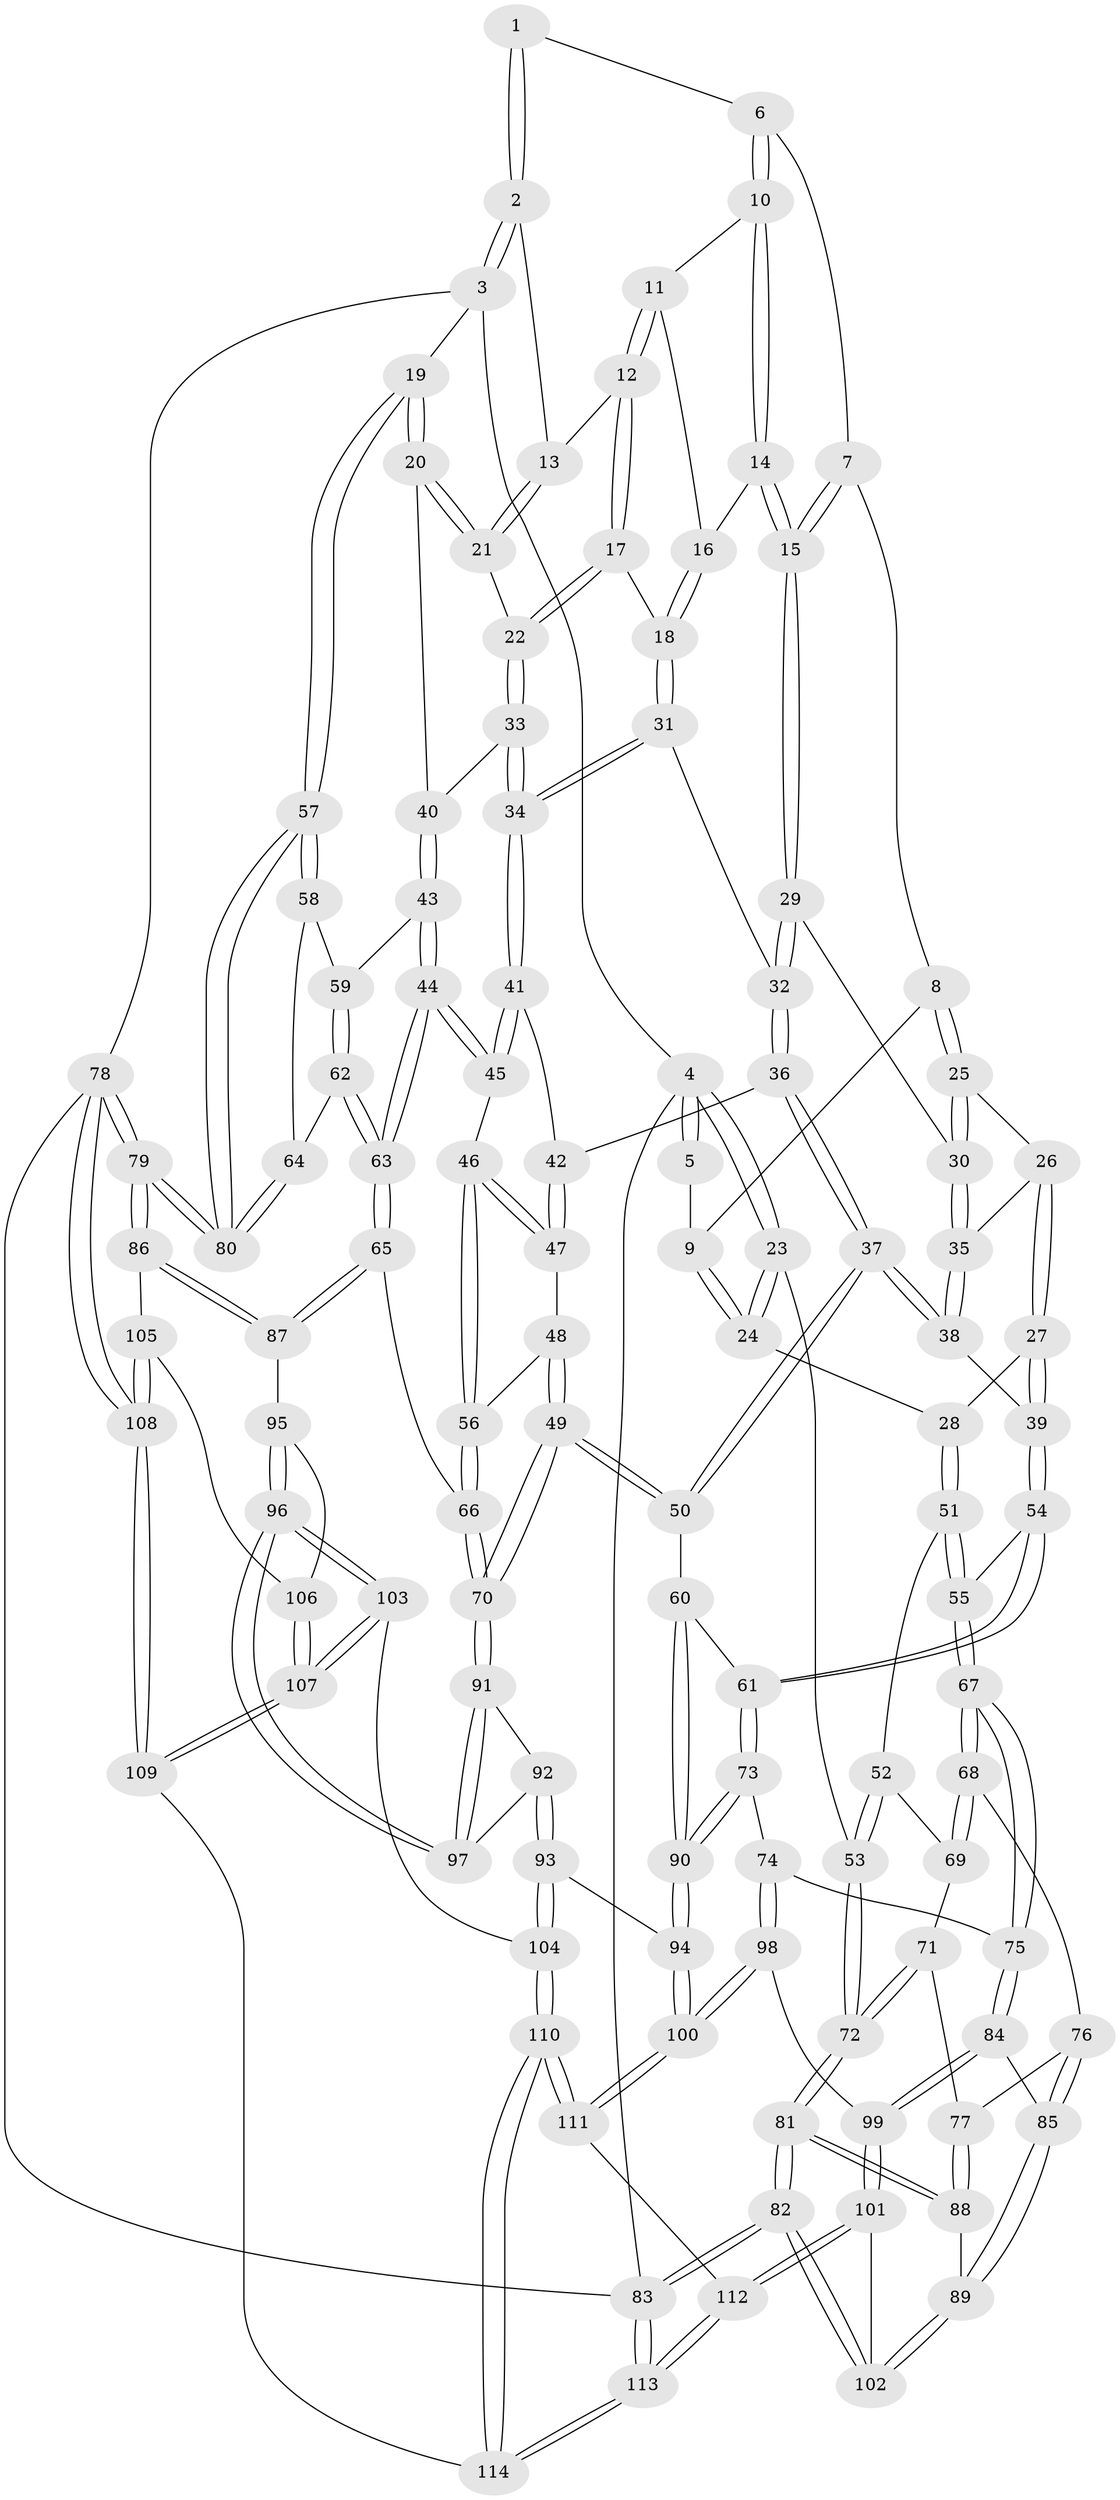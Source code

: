 // Generated by graph-tools (version 1.1) at 2025/27/03/09/25 03:27:05]
// undirected, 114 vertices, 282 edges
graph export_dot {
graph [start="1"]
  node [color=gray90,style=filled];
  1 [pos="+0.5153343186198676+0"];
  2 [pos="+1+0"];
  3 [pos="+1+0"];
  4 [pos="+0+0"];
  5 [pos="+0.3034055493077586+0"];
  6 [pos="+0.5428350266308464+0.04154243276467853"];
  7 [pos="+0.42202413065371314+0.1464305855810296"];
  8 [pos="+0.3417089750933602+0.20338798640954464"];
  9 [pos="+0.2732301824541714+0.1532127187130861"];
  10 [pos="+0.5699572664090464+0.09130799399145594"];
  11 [pos="+0.7208443642371248+0.11548646206616088"];
  12 [pos="+0.8695673925264695+0.08281061232505818"];
  13 [pos="+0.9033797785952148+0.040268242664076824"];
  14 [pos="+0.5730858609059174+0.23003633470300144"];
  15 [pos="+0.5670348890813883+0.25160868701168315"];
  16 [pos="+0.6914446187071561+0.20059685700709634"];
  17 [pos="+0.8681089741045435+0.08801694057616269"];
  18 [pos="+0.7883867362067959+0.2617939216079055"];
  19 [pos="+1+0.36789370063878335"];
  20 [pos="+1+0.36012473927801697"];
  21 [pos="+0.9995736794385518+0.3363967165403885"];
  22 [pos="+0.938346920776226+0.33942241496100317"];
  23 [pos="+0+0.1763918723976584"];
  24 [pos="+0.15042694610034724+0.21081836031070106"];
  25 [pos="+0.359307326577083+0.2358432742804519"];
  26 [pos="+0.34585933619452963+0.2921537568336772"];
  27 [pos="+0.27362001314033246+0.391444773746768"];
  28 [pos="+0.23227265913847758+0.40665253598337797"];
  29 [pos="+0.5596471804182037+0.2829255963581028"];
  30 [pos="+0.5468989934535639+0.28364809428760923"];
  31 [pos="+0.7842124871814151+0.2947798604442023"];
  32 [pos="+0.5794762870639567+0.310263694096084"];
  33 [pos="+0.8845472648751894+0.3588512399068337"];
  34 [pos="+0.8281850806147185+0.3725181721841682"];
  35 [pos="+0.4234362869258496+0.38406738663998014"];
  36 [pos="+0.590244958990037+0.3989323697490691"];
  37 [pos="+0.5522815842220825+0.4463075287029707"];
  38 [pos="+0.41249621110831464+0.444834855508331"];
  39 [pos="+0.4042243243665386+0.4517266042402172"];
  40 [pos="+0.9579273677617646+0.4612979669470979"];
  41 [pos="+0.8265124564425815+0.3774944823692726"];
  42 [pos="+0.6324131885558307+0.4227205071615219"];
  43 [pos="+0.9372609441683702+0.4900818375032632"];
  44 [pos="+0.8286846028614866+0.4627349060867379"];
  45 [pos="+0.8258896669387285+0.45914586569526245"];
  46 [pos="+0.7743274847838622+0.4882487430572108"];
  47 [pos="+0.6549069246419733+0.455238657440037"];
  48 [pos="+0.6565093681460036+0.4665917030087598"];
  49 [pos="+0.611896411973692+0.6458164654303213"];
  50 [pos="+0.5353214129242805+0.6201262451779479"];
  51 [pos="+0.19704350072142274+0.45819673996201044"];
  52 [pos="+0.15840160937012684+0.4715956212968824"];
  53 [pos="+0+0.4353616299185022"];
  54 [pos="+0.3880955531514847+0.5699977431361384"];
  55 [pos="+0.32195555849561136+0.581827375775044"];
  56 [pos="+0.7196938571883561+0.5629844938366603"];
  57 [pos="+1+0.4920361478591249"];
  58 [pos="+0.9542910036793936+0.5106395433359974"];
  59 [pos="+0.9506723940490802+0.5097113138515151"];
  60 [pos="+0.518713154123818+0.6242024292868261"];
  61 [pos="+0.464893656870086+0.6168161801524324"];
  62 [pos="+0.8980384055206889+0.6314850258937018"];
  63 [pos="+0.8715759483776713+0.6400342072123363"];
  64 [pos="+1+0.6273014173647139"];
  65 [pos="+0.8639155639206543+0.6495273410363595"];
  66 [pos="+0.6977953153706565+0.6346335563709393"];
  67 [pos="+0.27505836996951594+0.6554868954520792"];
  68 [pos="+0.17400246272133138+0.6539810689299439"];
  69 [pos="+0.16044693715650207+0.5929431887761265"];
  70 [pos="+0.6424714975906723+0.6627653624489974"];
  71 [pos="+0.007091533721865284+0.6123242858421273"];
  72 [pos="+0+0.525157320700536"];
  73 [pos="+0.3935770882299901+0.7176897417474639"];
  74 [pos="+0.35646112954831416+0.7305325951681949"];
  75 [pos="+0.2756451300405342+0.6574774920017242"];
  76 [pos="+0.1735625672885719+0.6544086154509723"];
  77 [pos="+0.09315914038867998+0.6744484751917365"];
  78 [pos="+1+1"];
  79 [pos="+1+0.9102655704947978"];
  80 [pos="+1+0.6487541324641091"];
  81 [pos="+0+0.8022676465688117"];
  82 [pos="+0+1"];
  83 [pos="+0+1"];
  84 [pos="+0.24150420846414272+0.8235050694078507"];
  85 [pos="+0.17659012901855645+0.8196158065727953"];
  86 [pos="+1+0.836549154930307"];
  87 [pos="+0.8726769162748813+0.7497658280285231"];
  88 [pos="+0.07348901798301513+0.7889442091807043"];
  89 [pos="+0.143343941102271+0.8311415982770883"];
  90 [pos="+0.4690915546661476+0.8275469419956384"];
  91 [pos="+0.6441909581856716+0.674720544132841"];
  92 [pos="+0.5482955124514788+0.8253702367940362"];
  93 [pos="+0.515228365750329+0.8563493347755908"];
  94 [pos="+0.4692712673242986+0.8303410697328745"];
  95 [pos="+0.7646746203937814+0.835965230732297"];
  96 [pos="+0.7357584765973554+0.8408934792746253"];
  97 [pos="+0.7211761150809389+0.8213163256914092"];
  98 [pos="+0.31904837360893046+0.8536453990820537"];
  99 [pos="+0.28494601241174833+0.8484125763491195"];
  100 [pos="+0.344442339620346+0.8697098271302435"];
  101 [pos="+0.2138034453283492+0.9849851563653762"];
  102 [pos="+0.12182552095502222+0.9034431409017596"];
  103 [pos="+0.7064941490986899+0.898109296581814"];
  104 [pos="+0.5596488859913363+0.9462315809221561"];
  105 [pos="+0.8839521719652889+0.899713706609412"];
  106 [pos="+0.8466484949256711+0.9019686923456643"];
  107 [pos="+0.8240667349127497+1"];
  108 [pos="+1+1"];
  109 [pos="+0.8583468421000647+1"];
  110 [pos="+0.48165208748648514+1"];
  111 [pos="+0.3512976129409657+0.9070088231376131"];
  112 [pos="+0.22540540021750682+1"];
  113 [pos="+0.21157839305555703+1"];
  114 [pos="+0.4805528926360326+1"];
  1 -- 2;
  1 -- 2;
  1 -- 6;
  2 -- 3;
  2 -- 3;
  2 -- 13;
  3 -- 4;
  3 -- 19;
  3 -- 78;
  4 -- 5;
  4 -- 5;
  4 -- 23;
  4 -- 23;
  4 -- 83;
  5 -- 9;
  6 -- 7;
  6 -- 10;
  6 -- 10;
  7 -- 8;
  7 -- 15;
  7 -- 15;
  8 -- 9;
  8 -- 25;
  8 -- 25;
  9 -- 24;
  9 -- 24;
  10 -- 11;
  10 -- 14;
  10 -- 14;
  11 -- 12;
  11 -- 12;
  11 -- 16;
  12 -- 13;
  12 -- 17;
  12 -- 17;
  13 -- 21;
  13 -- 21;
  14 -- 15;
  14 -- 15;
  14 -- 16;
  15 -- 29;
  15 -- 29;
  16 -- 18;
  16 -- 18;
  17 -- 18;
  17 -- 22;
  17 -- 22;
  18 -- 31;
  18 -- 31;
  19 -- 20;
  19 -- 20;
  19 -- 57;
  19 -- 57;
  20 -- 21;
  20 -- 21;
  20 -- 40;
  21 -- 22;
  22 -- 33;
  22 -- 33;
  23 -- 24;
  23 -- 24;
  23 -- 53;
  24 -- 28;
  25 -- 26;
  25 -- 30;
  25 -- 30;
  26 -- 27;
  26 -- 27;
  26 -- 35;
  27 -- 28;
  27 -- 39;
  27 -- 39;
  28 -- 51;
  28 -- 51;
  29 -- 30;
  29 -- 32;
  29 -- 32;
  30 -- 35;
  30 -- 35;
  31 -- 32;
  31 -- 34;
  31 -- 34;
  32 -- 36;
  32 -- 36;
  33 -- 34;
  33 -- 34;
  33 -- 40;
  34 -- 41;
  34 -- 41;
  35 -- 38;
  35 -- 38;
  36 -- 37;
  36 -- 37;
  36 -- 42;
  37 -- 38;
  37 -- 38;
  37 -- 50;
  37 -- 50;
  38 -- 39;
  39 -- 54;
  39 -- 54;
  40 -- 43;
  40 -- 43;
  41 -- 42;
  41 -- 45;
  41 -- 45;
  42 -- 47;
  42 -- 47;
  43 -- 44;
  43 -- 44;
  43 -- 59;
  44 -- 45;
  44 -- 45;
  44 -- 63;
  44 -- 63;
  45 -- 46;
  46 -- 47;
  46 -- 47;
  46 -- 56;
  46 -- 56;
  47 -- 48;
  48 -- 49;
  48 -- 49;
  48 -- 56;
  49 -- 50;
  49 -- 50;
  49 -- 70;
  49 -- 70;
  50 -- 60;
  51 -- 52;
  51 -- 55;
  51 -- 55;
  52 -- 53;
  52 -- 53;
  52 -- 69;
  53 -- 72;
  53 -- 72;
  54 -- 55;
  54 -- 61;
  54 -- 61;
  55 -- 67;
  55 -- 67;
  56 -- 66;
  56 -- 66;
  57 -- 58;
  57 -- 58;
  57 -- 80;
  57 -- 80;
  58 -- 59;
  58 -- 64;
  59 -- 62;
  59 -- 62;
  60 -- 61;
  60 -- 90;
  60 -- 90;
  61 -- 73;
  61 -- 73;
  62 -- 63;
  62 -- 63;
  62 -- 64;
  63 -- 65;
  63 -- 65;
  64 -- 80;
  64 -- 80;
  65 -- 66;
  65 -- 87;
  65 -- 87;
  66 -- 70;
  66 -- 70;
  67 -- 68;
  67 -- 68;
  67 -- 75;
  67 -- 75;
  68 -- 69;
  68 -- 69;
  68 -- 76;
  69 -- 71;
  70 -- 91;
  70 -- 91;
  71 -- 72;
  71 -- 72;
  71 -- 77;
  72 -- 81;
  72 -- 81;
  73 -- 74;
  73 -- 90;
  73 -- 90;
  74 -- 75;
  74 -- 98;
  74 -- 98;
  75 -- 84;
  75 -- 84;
  76 -- 77;
  76 -- 85;
  76 -- 85;
  77 -- 88;
  77 -- 88;
  78 -- 79;
  78 -- 79;
  78 -- 108;
  78 -- 108;
  78 -- 83;
  79 -- 80;
  79 -- 80;
  79 -- 86;
  79 -- 86;
  81 -- 82;
  81 -- 82;
  81 -- 88;
  81 -- 88;
  82 -- 83;
  82 -- 83;
  82 -- 102;
  82 -- 102;
  83 -- 113;
  83 -- 113;
  84 -- 85;
  84 -- 99;
  84 -- 99;
  85 -- 89;
  85 -- 89;
  86 -- 87;
  86 -- 87;
  86 -- 105;
  87 -- 95;
  88 -- 89;
  89 -- 102;
  89 -- 102;
  90 -- 94;
  90 -- 94;
  91 -- 92;
  91 -- 97;
  91 -- 97;
  92 -- 93;
  92 -- 93;
  92 -- 97;
  93 -- 94;
  93 -- 104;
  93 -- 104;
  94 -- 100;
  94 -- 100;
  95 -- 96;
  95 -- 96;
  95 -- 106;
  96 -- 97;
  96 -- 97;
  96 -- 103;
  96 -- 103;
  98 -- 99;
  98 -- 100;
  98 -- 100;
  99 -- 101;
  99 -- 101;
  100 -- 111;
  100 -- 111;
  101 -- 102;
  101 -- 112;
  101 -- 112;
  103 -- 104;
  103 -- 107;
  103 -- 107;
  104 -- 110;
  104 -- 110;
  105 -- 106;
  105 -- 108;
  105 -- 108;
  106 -- 107;
  106 -- 107;
  107 -- 109;
  107 -- 109;
  108 -- 109;
  108 -- 109;
  109 -- 114;
  110 -- 111;
  110 -- 111;
  110 -- 114;
  110 -- 114;
  111 -- 112;
  112 -- 113;
  112 -- 113;
  113 -- 114;
  113 -- 114;
}
